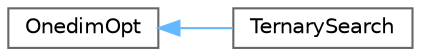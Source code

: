 digraph "Graphical Class Hierarchy"
{
 // LATEX_PDF_SIZE
  bgcolor="transparent";
  edge [fontname=Helvetica,fontsize=10,labelfontname=Helvetica,labelfontsize=10];
  node [fontname=Helvetica,fontsize=10,shape=box,height=0.2,width=0.4];
  rankdir="LR";
  Node0 [id="Node000000",label="OnedimOpt",height=0.2,width=0.4,color="grey40", fillcolor="white", style="filled",URL="$class_onedim_opt.html",tooltip="Класс одномерной оптимизации"];
  Node0 -> Node1 [id="edge6_Node000000_Node000001",dir="back",color="steelblue1",style="solid",tooltip=" "];
  Node1 [id="Node000001",label="TernarySearch",height=0.2,width=0.4,color="grey40", fillcolor="white", style="filled",URL="$class_ternary_search.html",tooltip="Класс метода остановки для одномерной оптимизации"];
}
